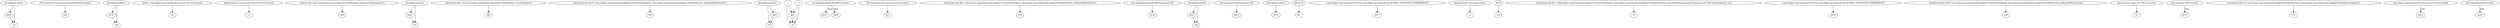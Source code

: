 digraph g {
0[label="$r28"]
1[label="r6"]
0->1[label=""]
2[label="r40 instanceof org.osgi.framework.BundleException"]
3[label="$z2"]
2->3[label=""]
4[label="$r30"]
5[label="r40"]
4->5[label=""]
6[label="@this: org.eclipse.osgi.framework.internal.core.Framework"]
7[label="r0"]
6->7[label=""]
8[label="@parameter2: java.security.AccessControlContext"]
9[label="r3"]
8->9[label=""]
10[label="@caughtexception"]
10->4[label=""]
11[label="staticinvoke <java.lang.System: java.lang.SecurityManager getSecurityManager()>()"]
12[label="$r9"]
11->12[label=""]
13[label="@caughtexception"]
14[label="$r22"]
13->14[label=""]
15[label="interfaceinvoke r33.<org.eclipse.osgi.framework.adaptor.BundleData: int getType()>()"]
16[label="$i0"]
15->16[label=""]
17[label="interfaceinvoke $r10.<org.eclipse.osgi.framework.adaptor.FrameworkAdaptor: org.eclipse.osgi.framework.adaptor.BundleWatcher getBundleWatcher()>()"]
18[label="r39"]
17->18[label=""]
19[label="@caughtexception"]
20[label="r35"]
19->20[label=""]
21[label="$r20"]
19->21[label=""]
22[label="$z4"]
23[label="z5"]
22->23[label=""]
10->5[label=""]
24[label="1"]
24->23[label=""]
21->20[label=""]
25[label="0"]
25->23[label=""]
26[label="org.osgi.framework.BundleException"]
27[label="$r15"]
26->27[label="type"]
28[label="r40 instanceof java.lang.SecurityException"]
29[label="$z1"]
28->29[label=""]
30[label="interfaceinvoke $r8.<org.eclipse.osgi.framework.adaptor.FrameworkAdaptor: org.eclipse.osgi.framework.adaptor.BundleWatcher getBundleWatcher()>()"]
31[label="r34"]
30->31[label=""]
32[label="@caughtexception"]
32->1[label=""]
33[label="(org.osgi.framework.BundleException) r40"]
34[label="$r26"]
33->34[label=""]
35[label="@caughtexception"]
36[label="$r31"]
35->36[label=""]
37[label="r41"]
14->37[label=""]
38[label="(java.lang.SecurityException) r40"]
39[label="$r27"]
38->39[label=""]
40[label="@caughtexception"]
41[label="$r19"]
40->41[label=""]
42[label="$i0 & 22"]
43[label="$i1"]
42->43[label=""]
44[label="<org.eclipse.osgi.framework.internal.core.Msg: java.lang.String BUNDLE_EXTENSION_PERMISSION>"]
45[label="$r17"]
44->45[label=""]
46[label="@parameter0: java.lang.String"]
47[label="r1"]
46->47[label=""]
48[label="$r32"]
49[label="r37"]
48->49[label=""]
50[label="r36"]
35->50[label=""]
51[label="interfaceinvoke $r7.<org.eclipse.osgi.framework.adaptor.FrameworkAdaptor: org.eclipse.osgi.framework.adaptor.BundleOperation installBundle(java.lang.String,java.net.URLConnection)>(r1, r2)"]
52[label="r4"]
51->52[label=""]
53[label="<org.eclipse.osgi.framework.internal.core.Msg: java.lang.String BUNDLE_EXTENSION_PERMISSION>"]
54[label="$r18"]
53->54[label=""]
55[label="interfaceinvoke $r29.<org.eclipse.osgi.framework.adaptor.FrameworkAdaptor: org.eclipse.osgi.framework.adaptor.BundleWatcher getBundleWatcher()>()"]
56[label="r38"]
55->56[label=""]
57[label="@parameter1: java.net.URLConnection"]
58[label="r2"]
57->58[label=""]
59[label="java.security.AllPermission"]
60[label="$r14"]
59->60[label="type"]
32->0[label=""]
36->50[label=""]
61[label="interfaceinvoke r4.<org.eclipse.osgi.framework.adaptor.BundleOperation: org.eclipse.osgi.framework.adaptor.BundleData begin()>()"]
62[label="r33"]
61->62[label=""]
25->22[label=""]
24->22[label=""]
63[label="org.eclipse.osgi.framework.internal.core.Framework$2"]
64[label="$r12"]
63->64[label="type"]
65[label="java.lang.SecurityException"]
66[label="$r16"]
65->66[label="type"]
67[label="$r24"]
26->67[label="type"]
13->37[label=""]
}